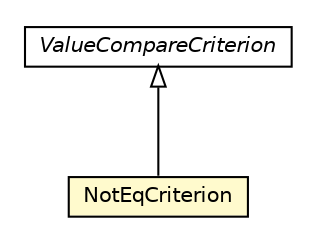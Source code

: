 #!/usr/local/bin/dot
#
# Class diagram 
# Generated by UMLGraph version R5_6_6-8-g8d7759 (http://www.umlgraph.org/)
#

digraph G {
	edge [fontname="Helvetica",fontsize=10,labelfontname="Helvetica",labelfontsize=10];
	node [fontname="Helvetica",fontsize=10,shape=plaintext];
	nodesep=0.25;
	ranksep=0.5;
	// org.dayatang.domain.internal.ValueCompareCriterion
	c3960 [label=<<table title="org.dayatang.domain.internal.ValueCompareCriterion" border="0" cellborder="1" cellspacing="0" cellpadding="2" port="p" href="./ValueCompareCriterion.html">
		<tr><td><table border="0" cellspacing="0" cellpadding="1">
<tr><td align="center" balign="center"><font face="Helvetica-Oblique"> ValueCompareCriterion </font></td></tr>
		</table></td></tr>
		</table>>, URL="./ValueCompareCriterion.html", fontname="Helvetica", fontcolor="black", fontsize=10.0];
	// org.dayatang.domain.internal.NotEqCriterion
	c3974 [label=<<table title="org.dayatang.domain.internal.NotEqCriterion" border="0" cellborder="1" cellspacing="0" cellpadding="2" port="p" bgcolor="lemonChiffon" href="./NotEqCriterion.html">
		<tr><td><table border="0" cellspacing="0" cellpadding="1">
<tr><td align="center" balign="center"> NotEqCriterion </td></tr>
		</table></td></tr>
		</table>>, URL="./NotEqCriterion.html", fontname="Helvetica", fontcolor="black", fontsize=10.0];
	//org.dayatang.domain.internal.NotEqCriterion extends org.dayatang.domain.internal.ValueCompareCriterion
	c3960:p -> c3974:p [dir=back,arrowtail=empty];
}

